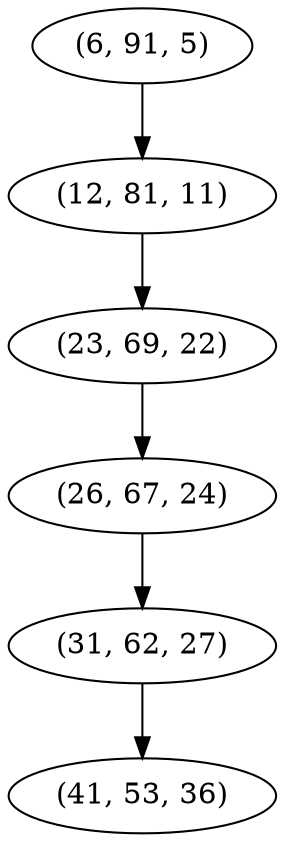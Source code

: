 digraph tree {
    "(6, 91, 5)";
    "(12, 81, 11)";
    "(23, 69, 22)";
    "(26, 67, 24)";
    "(31, 62, 27)";
    "(41, 53, 36)";
    "(6, 91, 5)" -> "(12, 81, 11)";
    "(12, 81, 11)" -> "(23, 69, 22)";
    "(23, 69, 22)" -> "(26, 67, 24)";
    "(26, 67, 24)" -> "(31, 62, 27)";
    "(31, 62, 27)" -> "(41, 53, 36)";
}
